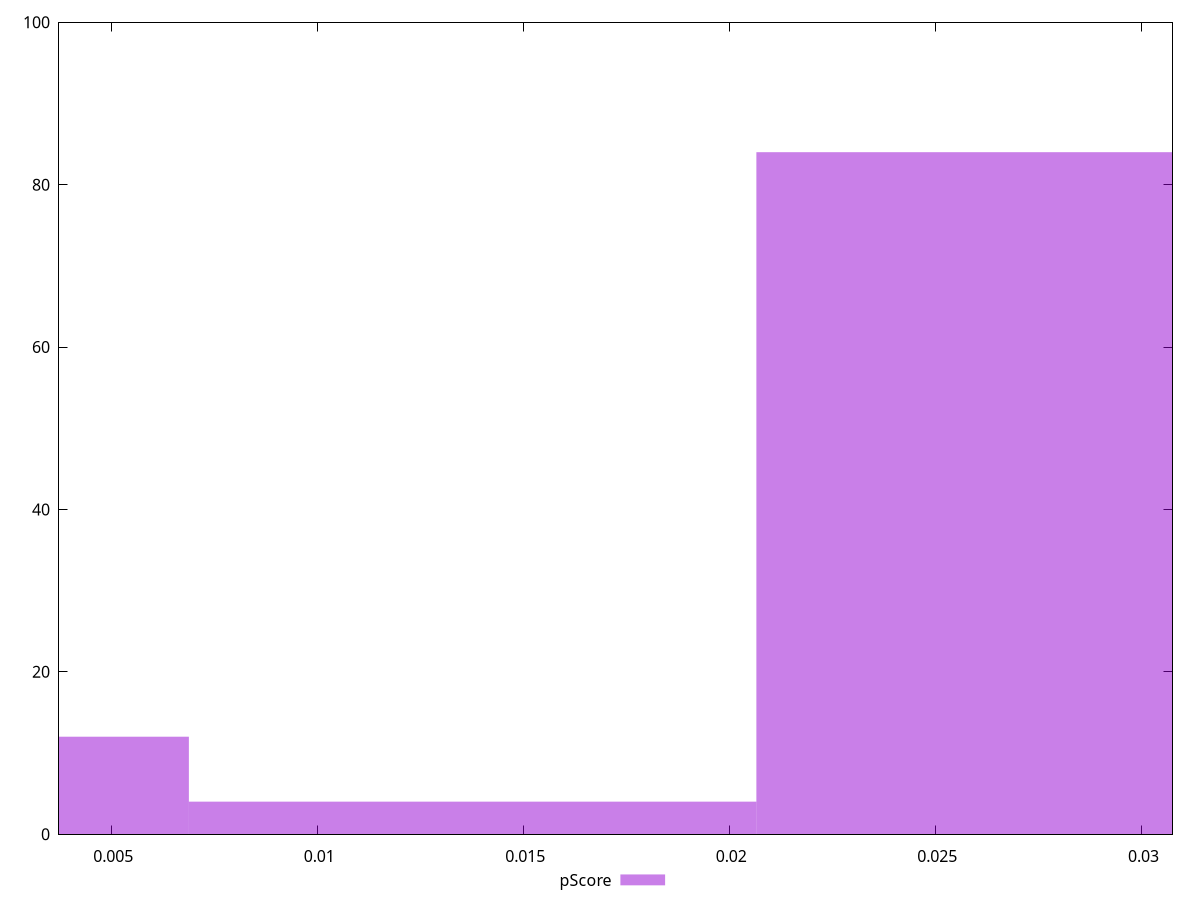 reset

$pScore <<EOF
0.027543206996209407 84
0.013771603498104704 4
0 12
EOF

set key outside below
set boxwidth 0.013771603498104704
set xrange [0.0037341208458475106:0.030755235615914256]
set yrange [0:100]
set trange [0:100]
set style fill transparent solid 0.5 noborder
set terminal svg size 640, 490 enhanced background rgb 'white'
set output "report_00013_2021-02-09T12-04-24.940Z/cumulative-layout-shift/samples/pages+cached/pScore/histogram.svg"

plot $pScore title "pScore" with boxes

reset
